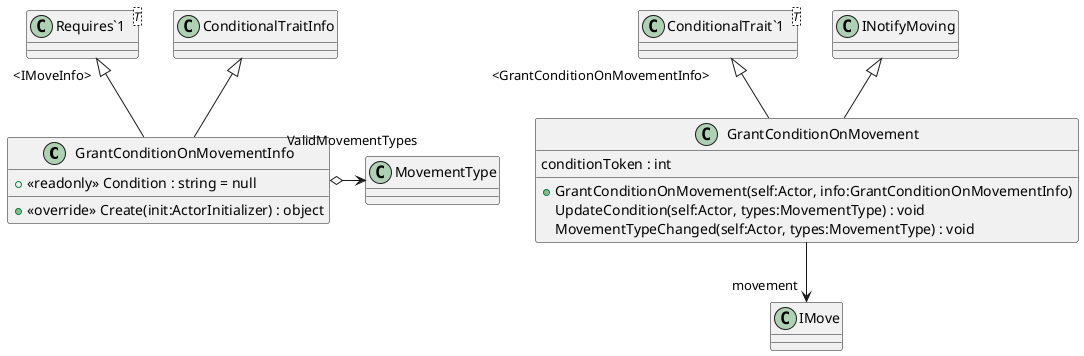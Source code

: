 @startuml
class GrantConditionOnMovementInfo {
    + <<readonly>> Condition : string = null
    + <<override>> Create(init:ActorInitializer) : object
}
class GrantConditionOnMovement {
    conditionToken : int
    + GrantConditionOnMovement(self:Actor, info:GrantConditionOnMovementInfo)
    UpdateCondition(self:Actor, types:MovementType) : void
    MovementTypeChanged(self:Actor, types:MovementType) : void
}
class "Requires`1"<T> {
}
class "ConditionalTrait`1"<T> {
}
ConditionalTraitInfo <|-- GrantConditionOnMovementInfo
"Requires`1" "<IMoveInfo>" <|-- GrantConditionOnMovementInfo
GrantConditionOnMovementInfo o-> "ValidMovementTypes" MovementType
"ConditionalTrait`1" "<GrantConditionOnMovementInfo>" <|-- GrantConditionOnMovement
INotifyMoving <|-- GrantConditionOnMovement
GrantConditionOnMovement --> "movement" IMove
@enduml
